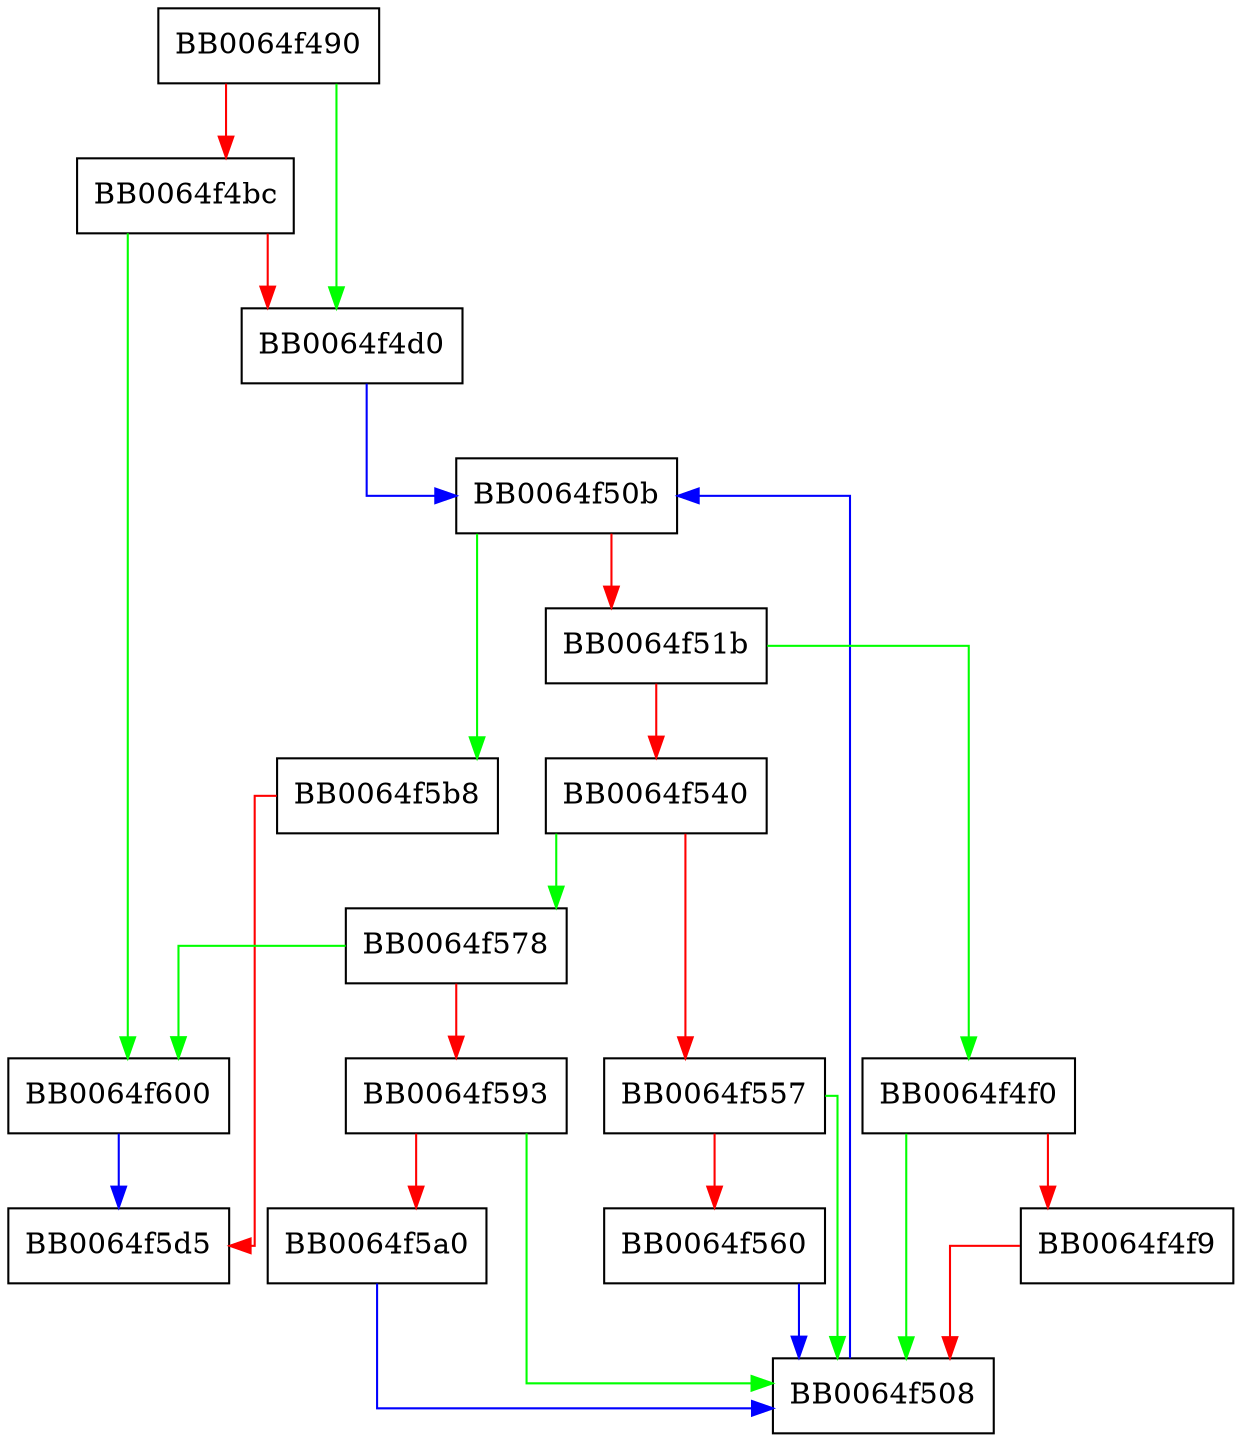 digraph TS_CONF_set_accuracy {
  node [shape="box"];
  graph [splines=ortho];
  BB0064f490 -> BB0064f4d0 [color="green"];
  BB0064f490 -> BB0064f4bc [color="red"];
  BB0064f4bc -> BB0064f600 [color="green"];
  BB0064f4bc -> BB0064f4d0 [color="red"];
  BB0064f4d0 -> BB0064f50b [color="blue"];
  BB0064f4f0 -> BB0064f508 [color="green"];
  BB0064f4f0 -> BB0064f4f9 [color="red"];
  BB0064f4f9 -> BB0064f508 [color="red"];
  BB0064f508 -> BB0064f50b [color="blue"];
  BB0064f50b -> BB0064f5b8 [color="green"];
  BB0064f50b -> BB0064f51b [color="red"];
  BB0064f51b -> BB0064f4f0 [color="green"];
  BB0064f51b -> BB0064f540 [color="red"];
  BB0064f540 -> BB0064f578 [color="green"];
  BB0064f540 -> BB0064f557 [color="red"];
  BB0064f557 -> BB0064f508 [color="green"];
  BB0064f557 -> BB0064f560 [color="red"];
  BB0064f560 -> BB0064f508 [color="blue"];
  BB0064f578 -> BB0064f600 [color="green"];
  BB0064f578 -> BB0064f593 [color="red"];
  BB0064f593 -> BB0064f508 [color="green"];
  BB0064f593 -> BB0064f5a0 [color="red"];
  BB0064f5a0 -> BB0064f508 [color="blue"];
  BB0064f5b8 -> BB0064f5d5 [color="red"];
  BB0064f600 -> BB0064f5d5 [color="blue"];
}
